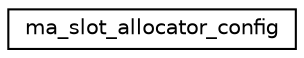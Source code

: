 digraph "Graphical Class Hierarchy"
{
 // LATEX_PDF_SIZE
  edge [fontname="Helvetica",fontsize="10",labelfontname="Helvetica",labelfontsize="10"];
  node [fontname="Helvetica",fontsize="10",shape=record];
  rankdir="LR";
  Node0 [label="ma_slot_allocator_config",height=0.2,width=0.4,color="black", fillcolor="white", style="filled",URL="$structma__slot__allocator__config.html",tooltip=" "];
}
